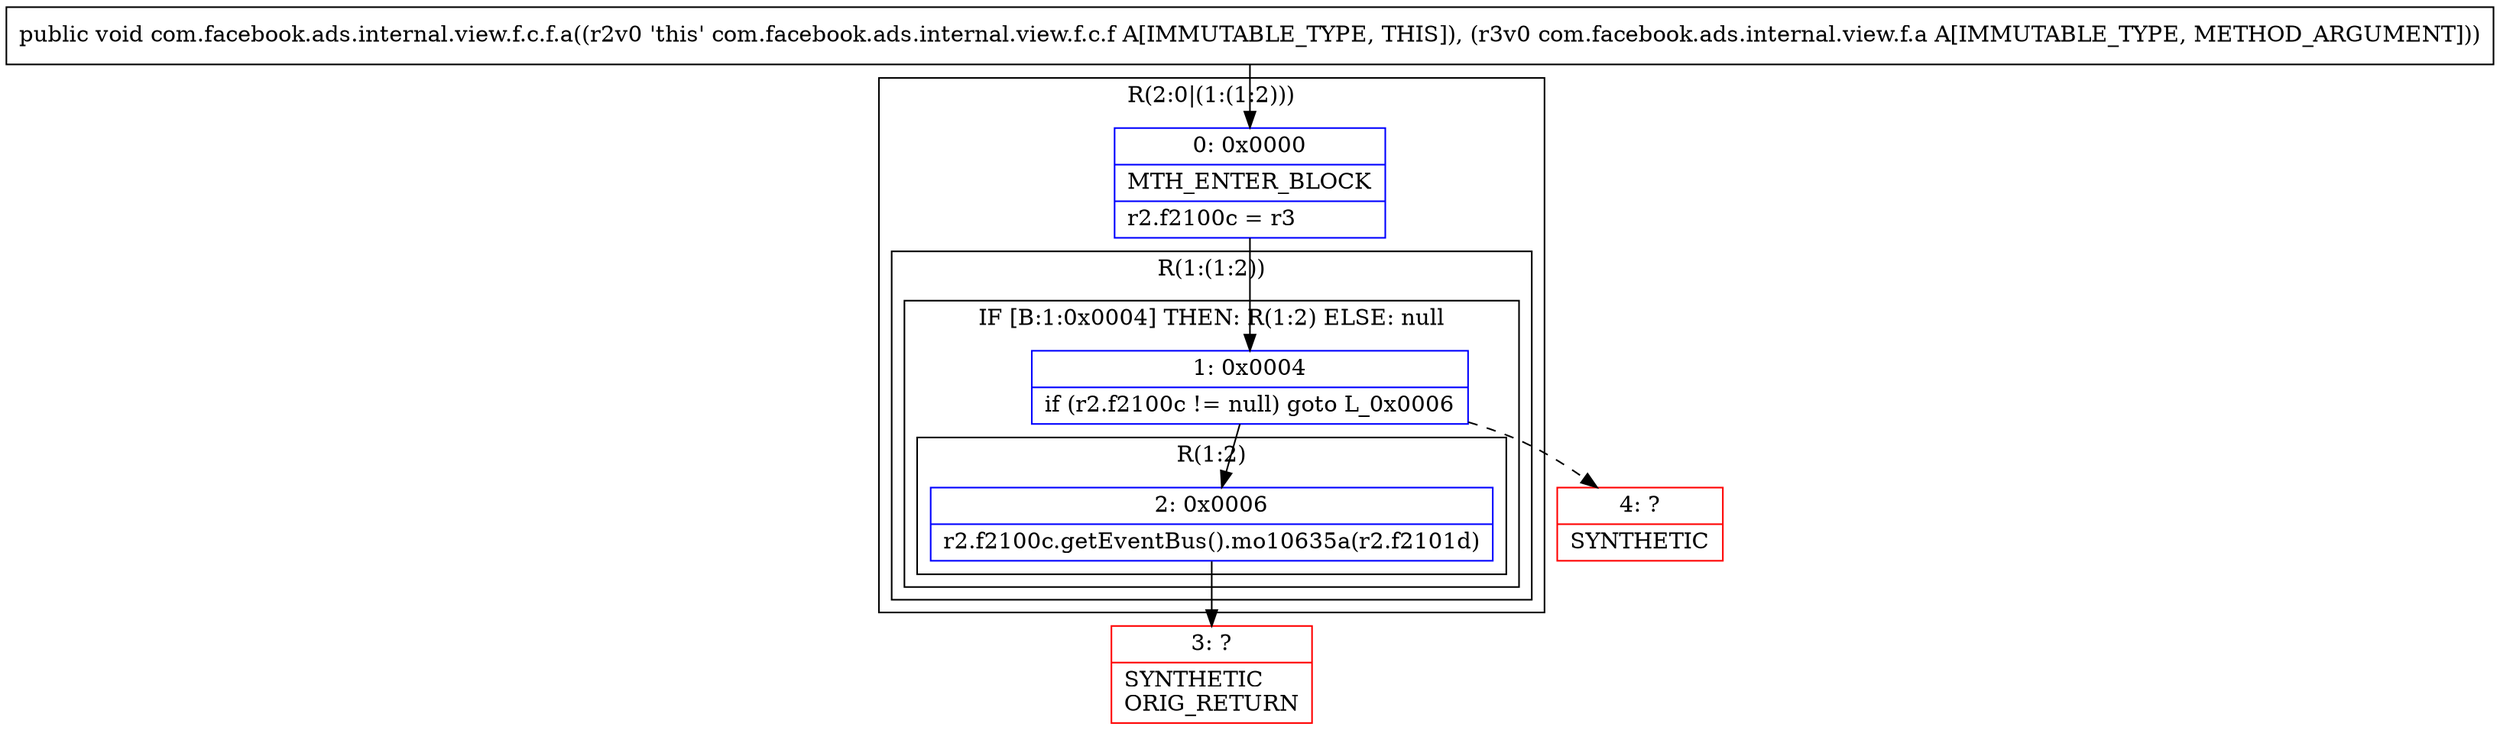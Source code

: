 digraph "CFG forcom.facebook.ads.internal.view.f.c.f.a(Lcom\/facebook\/ads\/internal\/view\/f\/a;)V" {
subgraph cluster_Region_256984762 {
label = "R(2:0|(1:(1:2)))";
node [shape=record,color=blue];
Node_0 [shape=record,label="{0\:\ 0x0000|MTH_ENTER_BLOCK\l|r2.f2100c = r3\l}"];
subgraph cluster_Region_357276562 {
label = "R(1:(1:2))";
node [shape=record,color=blue];
subgraph cluster_IfRegion_756181290 {
label = "IF [B:1:0x0004] THEN: R(1:2) ELSE: null";
node [shape=record,color=blue];
Node_1 [shape=record,label="{1\:\ 0x0004|if (r2.f2100c != null) goto L_0x0006\l}"];
subgraph cluster_Region_1134502307 {
label = "R(1:2)";
node [shape=record,color=blue];
Node_2 [shape=record,label="{2\:\ 0x0006|r2.f2100c.getEventBus().mo10635a(r2.f2101d)\l}"];
}
}
}
}
Node_3 [shape=record,color=red,label="{3\:\ ?|SYNTHETIC\lORIG_RETURN\l}"];
Node_4 [shape=record,color=red,label="{4\:\ ?|SYNTHETIC\l}"];
MethodNode[shape=record,label="{public void com.facebook.ads.internal.view.f.c.f.a((r2v0 'this' com.facebook.ads.internal.view.f.c.f A[IMMUTABLE_TYPE, THIS]), (r3v0 com.facebook.ads.internal.view.f.a A[IMMUTABLE_TYPE, METHOD_ARGUMENT])) }"];
MethodNode -> Node_0;
Node_0 -> Node_1;
Node_1 -> Node_2;
Node_1 -> Node_4[style=dashed];
Node_2 -> Node_3;
}


